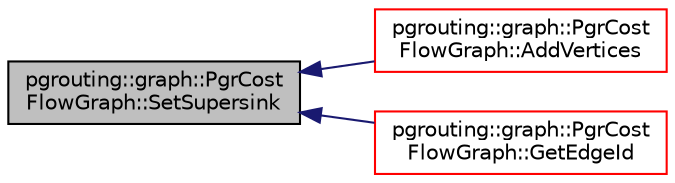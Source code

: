 digraph "pgrouting::graph::PgrCostFlowGraph::SetSupersink"
{
  edge [fontname="Helvetica",fontsize="10",labelfontname="Helvetica",labelfontsize="10"];
  node [fontname="Helvetica",fontsize="10",shape=record];
  rankdir="LR";
  Node156 [label="pgrouting::graph::PgrCost\lFlowGraph::SetSupersink",height=0.2,width=0.4,color="black", fillcolor="grey75", style="filled", fontcolor="black"];
  Node156 -> Node157 [dir="back",color="midnightblue",fontsize="10",style="solid",fontname="Helvetica"];
  Node157 [label="pgrouting::graph::PgrCost\lFlowGraph::AddVertices",height=0.2,width=0.4,color="red", fillcolor="white", style="filled",URL="$classpgrouting_1_1graph_1_1PgrCostFlowGraph.html#a5b3d68bbd6e999a34a040b7027994b36"];
  Node156 -> Node159 [dir="back",color="midnightblue",fontsize="10",style="solid",fontname="Helvetica"];
  Node159 [label="pgrouting::graph::PgrCost\lFlowGraph::GetEdgeId",height=0.2,width=0.4,color="red", fillcolor="white", style="filled",URL="$classpgrouting_1_1graph_1_1PgrCostFlowGraph.html#add31978dfa4009cebd0b2d46180d40c1"];
}
